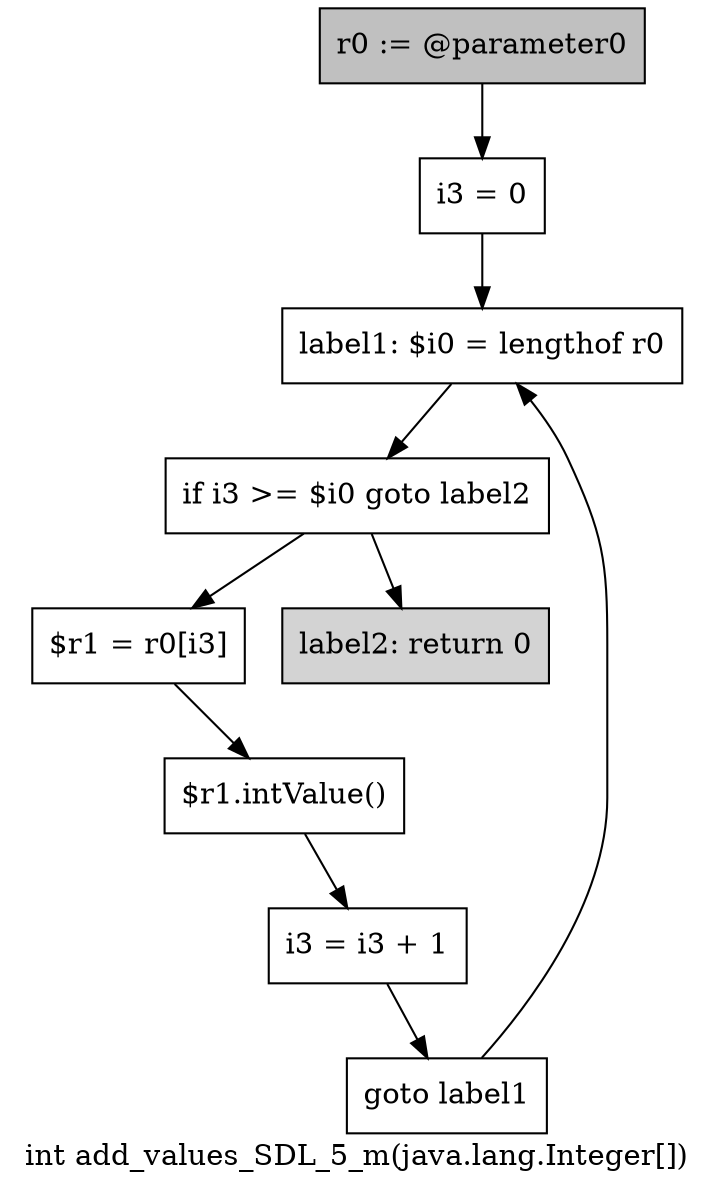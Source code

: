digraph "int add_values_SDL_5_m(java.lang.Integer[])" {
    label="int add_values_SDL_5_m(java.lang.Integer[])";
    node [shape=box];
    "0" [style=filled,fillcolor=gray,label="r0 := @parameter0",];
    "1" [label="i3 = 0",];
    "0"->"1";
    "2" [label="label1: $i0 = lengthof r0",];
    "1"->"2";
    "3" [label="if i3 >= $i0 goto label2",];
    "2"->"3";
    "4" [label="$r1 = r0[i3]",];
    "3"->"4";
    "8" [style=filled,fillcolor=lightgray,label="label2: return 0",];
    "3"->"8";
    "5" [label="$r1.intValue()",];
    "4"->"5";
    "6" [label="i3 = i3 + 1",];
    "5"->"6";
    "7" [label="goto label1",];
    "6"->"7";
    "7"->"2";
}
